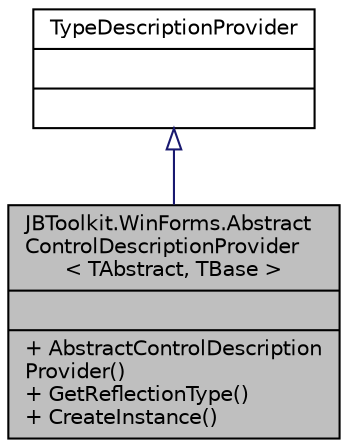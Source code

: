 digraph "JBToolkit.WinForms.AbstractControlDescriptionProvider&lt; TAbstract, TBase &gt;"
{
 // LATEX_PDF_SIZE
  edge [fontname="Helvetica",fontsize="10",labelfontname="Helvetica",labelfontsize="10"];
  node [fontname="Helvetica",fontsize="10",shape=record];
  Node1 [label="{JBToolkit.WinForms.Abstract\lControlDescriptionProvider\l\< TAbstract, TBase \>\n||+ AbstractControlDescription\lProvider()\l+ GetReflectionType()\l+ CreateInstance()\l}",height=0.2,width=0.4,color="black", fillcolor="grey75", style="filled", fontcolor="black",tooltip=" "];
  Node2 -> Node1 [dir="back",color="midnightblue",fontsize="10",style="solid",arrowtail="onormal",fontname="Helvetica"];
  Node2 [label="{TypeDescriptionProvider\n||}",height=0.2,width=0.4,color="black", fillcolor="white", style="filled",URL="$d0/d67/class_type_description_provider.html",tooltip=" "];
}
